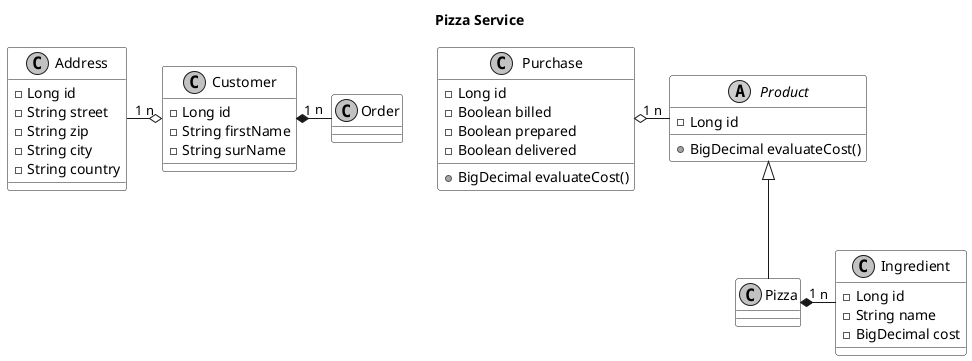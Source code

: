 @startuml

title Pizza Service
skinparam monochrome true
skinparam classBackgroundColor #ffffff
skinparam stereoTypeCBackgroundColor #ffffff
skinparam stereoTypeABackgroundColor #ffffff
skinparam shadowing false

abstract class Product {
    -Long id
    +BigDecimal evaluateCost()
}

class Pizza

class Ingredient {
    -Long id
    -String name
    -BigDecimal cost
}

Pizza "1" *- "n" Ingredient
Product <|-- Pizza

class Purchase {
    -Long id
    -Boolean billed
    -Boolean prepared
    -Boolean delivered
    +BigDecimal evaluateCost()
}

Purchase "1" o- "n" Product

class Customer {
    -Long id
    -String firstName
    -String surName
}

Customer "1" *- "n" Order

class Address {
    -Long id
    -String street
    -String zip
    -String city
    -String country
}

Customer "n" o-left- "1" Address

@enduml